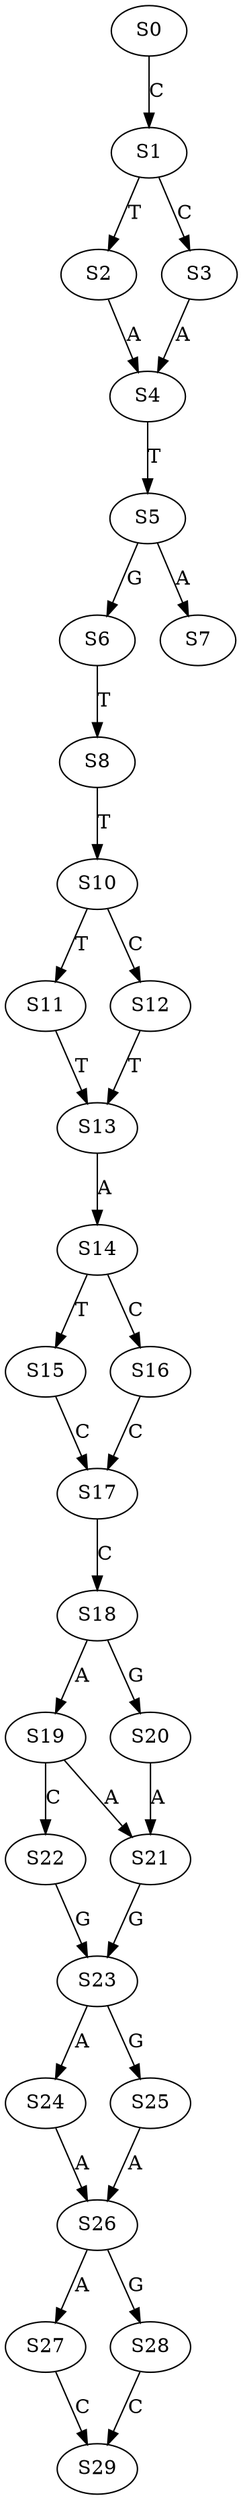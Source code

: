 strict digraph  {
	S0 -> S1 [ label = C ];
	S1 -> S2 [ label = T ];
	S1 -> S3 [ label = C ];
	S2 -> S4 [ label = A ];
	S3 -> S4 [ label = A ];
	S4 -> S5 [ label = T ];
	S5 -> S6 [ label = G ];
	S5 -> S7 [ label = A ];
	S6 -> S8 [ label = T ];
	S8 -> S10 [ label = T ];
	S10 -> S11 [ label = T ];
	S10 -> S12 [ label = C ];
	S11 -> S13 [ label = T ];
	S12 -> S13 [ label = T ];
	S13 -> S14 [ label = A ];
	S14 -> S15 [ label = T ];
	S14 -> S16 [ label = C ];
	S15 -> S17 [ label = C ];
	S16 -> S17 [ label = C ];
	S17 -> S18 [ label = C ];
	S18 -> S19 [ label = A ];
	S18 -> S20 [ label = G ];
	S19 -> S21 [ label = A ];
	S19 -> S22 [ label = C ];
	S20 -> S21 [ label = A ];
	S21 -> S23 [ label = G ];
	S22 -> S23 [ label = G ];
	S23 -> S24 [ label = A ];
	S23 -> S25 [ label = G ];
	S24 -> S26 [ label = A ];
	S25 -> S26 [ label = A ];
	S26 -> S27 [ label = A ];
	S26 -> S28 [ label = G ];
	S27 -> S29 [ label = C ];
	S28 -> S29 [ label = C ];
}
